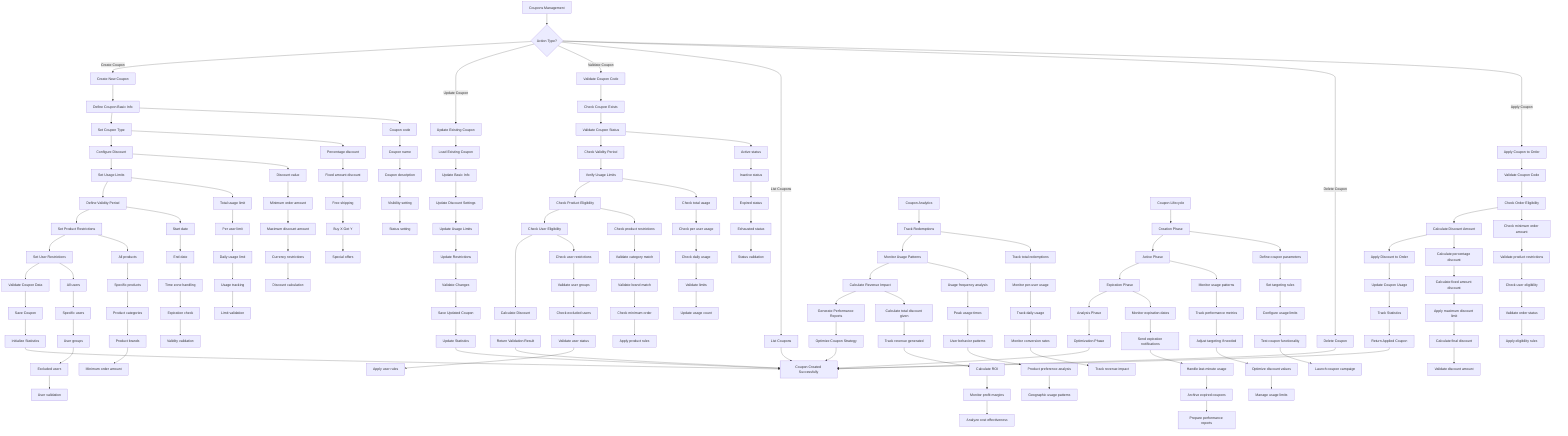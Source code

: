 %% Coupons Management System
%% View at https://mermaid.live
flowchart TD
  A[Coupons Management] --> B{Action Type?}
  B -->|Create Coupon| C[Create New Coupon]
  B -->|Update Coupon| D[Update Existing Coupon]
  B -->|Validate Coupon| E[Validate Coupon Code]
  B -->|List Coupons| F[List Coupons]
  B -->|Delete Coupon| G[Delete Coupon]
  B -->|Apply Coupon| H[Apply Coupon to Order]
  
  %% Create Coupon
  C --> C1[Define Coupon Basic Info]
  C1 --> C2[Set Coupon Type]
  C2 --> C3[Configure Discount]
  C3 --> C4[Set Usage Limits]
  C4 --> C5[Define Validity Period]
  C5 --> C6[Set Product Restrictions]
  C6 --> C7[Set User Restrictions]
  C7 --> C8[Validate Coupon Data]
  C8 --> C9[Save Coupon]
  C9 --> C10[Initialize Statistics]
  
  %% Coupon Basic Info
  C1 --> C1A[Coupon code]
  C1A --> C1B[Coupon name]
  C1B --> C1C[Coupon description]
  C1C --> C1D[Visibility setting]
  C1D --> C1E[Status setting]
  
  %% Coupon Types
  C2 --> C2A[Percentage discount]
  C2A --> C2B[Fixed amount discount]
  C2B --> C2C[Free shipping]
  C2C --> C2D[Buy X Get Y]
  C2D --> C2E[Special offers]
  
  %% Discount Configuration
  C3 --> C3A[Discount value]
  C3A --> C3B[Minimum order amount]
  C3B --> C3C[Maximum discount amount]
  C3C --> C3D[Currency restrictions]
  C3D --> C3E[Discount calculation]
  
  %% Usage Limits
  C4 --> C4A[Total usage limit]
  C4A --> C4B[Per user limit]
  C4B --> C4C[Daily usage limit]
  C4C --> C4D[Usage tracking]
  C4D --> C4E[Limit validation]
  
  %% Validity Period
  C5 --> C5A[Start date]
  C5A --> C5B[End date]
  C5B --> C5C[Time zone handling]
  C5C --> C5D[Expiration check]
  C5D --> C5E[Validity validation]
  
  %% Product Restrictions
  C6 --> C6A[All products]
  C6A --> C6B[Specific products]
  C6B --> C6C[Product categories]
  C6C --> C6D[Product brands]
  C6D --> C6E[Minimum order amount]
  
  %% User Restrictions
  C7 --> C7A[All users]
  C7A --> C7B[Specific users]
  C7B --> C7C[User groups]
  C7C --> C7D[Excluded users]
  C7D --> C7E[User validation]
  
  %% Update Coupon
  D --> D1[Load Existing Coupon]
  D1 --> D2[Update Basic Info]
  D2 --> D3[Update Discount Settings]
  D3 --> D4[Update Usage Limits]
  D4 --> D5[Update Restrictions]
  D5 --> D6[Validate Changes]
  D6 --> D7[Save Updated Coupon]
  D7 --> D8[Update Statistics]
  
  %% Validate Coupon
  E --> E1[Check Coupon Exists]
  E1 --> E2[Validate Coupon Status]
  E2 --> E3[Check Validity Period]
  E3 --> E4[Verify Usage Limits]
  E4 --> E5[Check Product Eligibility]
  E5 --> E6[Check User Eligibility]
  E6 --> E7[Calculate Discount]
  E7 --> E8[Return Validation Result]
  
  %% Coupon Status Check
  E2 --> E2A[Active status]
  E2A --> E2B[Inactive status]
  E2B --> E2C[Expired status]
  E2C --> E2D[Exhausted status]
  E2D --> E2E[Status validation]
  
  %% Usage Limit Check
  E4 --> E4A[Check total usage]
  E4A --> E4B[Check per user usage]
  E4B --> E4C[Check daily usage]
  E4C --> E4D[Validate limits]
  E4D --> E4E[Update usage count]
  
  %% Product Eligibility
  E5 --> E5A[Check product restrictions]
  E5A --> E5B[Validate category match]
  E5B --> E5C[Validate brand match]
  E5C --> E5D[Check minimum order]
  E5D --> E5E[Apply product rules]
  
  %% User Eligibility
  E6 --> E6A[Check user restrictions]
  E6A --> E6B[Validate user groups]
  E6B --> E6C[Check excluded users]
  E6C --> E6D[Validate user status]
  E6D --> E6E[Apply user rules]
  
  %% Apply Coupon to Order
  H --> H1[Validate Coupon Code]
  H1 --> H2[Check Order Eligibility]
  H2 --> H3[Calculate Discount Amount]
  H3 --> H4[Apply Discount to Order]
  H4 --> H5[Update Coupon Usage]
  H5 --> H6[Track Statistics]
  H6 --> H7[Return Applied Coupon]
  
  %% Order Eligibility
  H2 --> H2A[Check minimum order amount]
  H2A --> H2B[Validate product restrictions]
  H2B --> H2C[Check user eligibility]
  H2C --> H2D[Validate order status]
  H2D --> H2E[Apply eligibility rules]
  
  %% Discount Calculation
  H3 --> H3A[Calculate percentage discount]
  H3A --> H3B[Calculate fixed amount discount]
  H3B --> H3C[Apply maximum discount limit]
  H3C --> H3D[Calculate final discount]
  H3D --> H3E[Validate discount amount]
  
  %% Coupon Analytics
  I[Coupon Analytics] --> J[Track Redemptions]
  J --> K[Monitor Usage Patterns]
  K --> L[Calculate Revenue Impact]
  L --> M[Generate Performance Reports]
  M --> N[Optimize Coupon Strategy]
  
  %% Redemption Tracking
  J --> J1[Track total redemptions]
  J1 --> J2[Monitor per-user usage]
  J2 --> J3[Track daily usage]
  J3 --> J4[Monitor conversion rates]
  J4 --> J5[Track revenue impact]
  
  %% Performance Monitoring
  K --> K1[Usage frequency analysis]
  K1 --> K2[Peak usage times]
  K2 --> K3[User behavior patterns]
  K3 --> K4[Product preference analysis]
  K4 --> K5[Geographic usage patterns]
  
  %% Revenue Impact
  L --> L1[Calculate total discount given]
  L1 --> L2[Track revenue generated]
  L2 --> L3[Calculate ROI]
  L3 --> L4[Monitor profit margins]
  L4 --> L5[Analyze cost effectiveness]
  
  %% Coupon Lifecycle
  O[Coupon Lifecycle] --> P[Creation Phase]
  P --> Q[Active Phase]
  Q --> R[Expiration Phase]
  R --> S[Analysis Phase]
  S --> T[Optimization Phase]
  
  %% Creation Phase
  P --> P1[Define coupon parameters]
  P1 --> P2[Set targeting rules]
  P2 --> P3[Configure usage limits]
  P3 --> P4[Test coupon functionality]
  P4 --> P5[Launch coupon campaign]
  
  %% Active Phase
  Q --> Q1[Monitor usage patterns]
  Q1 --> Q2[Track performance metrics]
  Q2 --> Q3[Adjust targeting if needed]
  Q3 --> Q4[Optimize discount values]
  Q4 --> Q5[Manage usage limits]
  
  %% Expiration Phase
  R --> R1[Monitor expiration dates]
  R1 --> R2[Send expiration notifications]
  R2 --> R3[Handle last-minute usage]
  R3 --> R4[Archive expired coupons]
  R4 --> R5[Prepare performance reports]
  
  %% End points
  C10 --> U[Coupon Created Successfully]
  D8 --> U
  E8 --> U
  F --> U
  G --> U
  H7 --> U
  N --> U
  T --> U